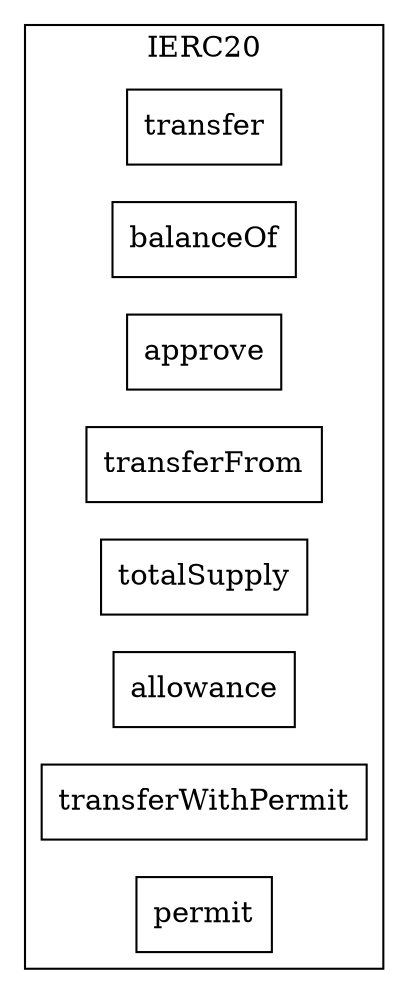strict digraph {
rankdir="LR"
node [shape=box]
subgraph cluster_1187_IERC20 {
label = "IERC20"
"1187_transfer" [label="transfer"]
"1187_balanceOf" [label="balanceOf"]
"1187_approve" [label="approve"]
"1187_transferFrom" [label="transferFrom"]
"1187_totalSupply" [label="totalSupply"]
"1187_allowance" [label="allowance"]
"1187_transferWithPermit" [label="transferWithPermit"]
"1187_permit" [label="permit"]
}subgraph cluster_solidity {
label = "[Solidity]"
}
}